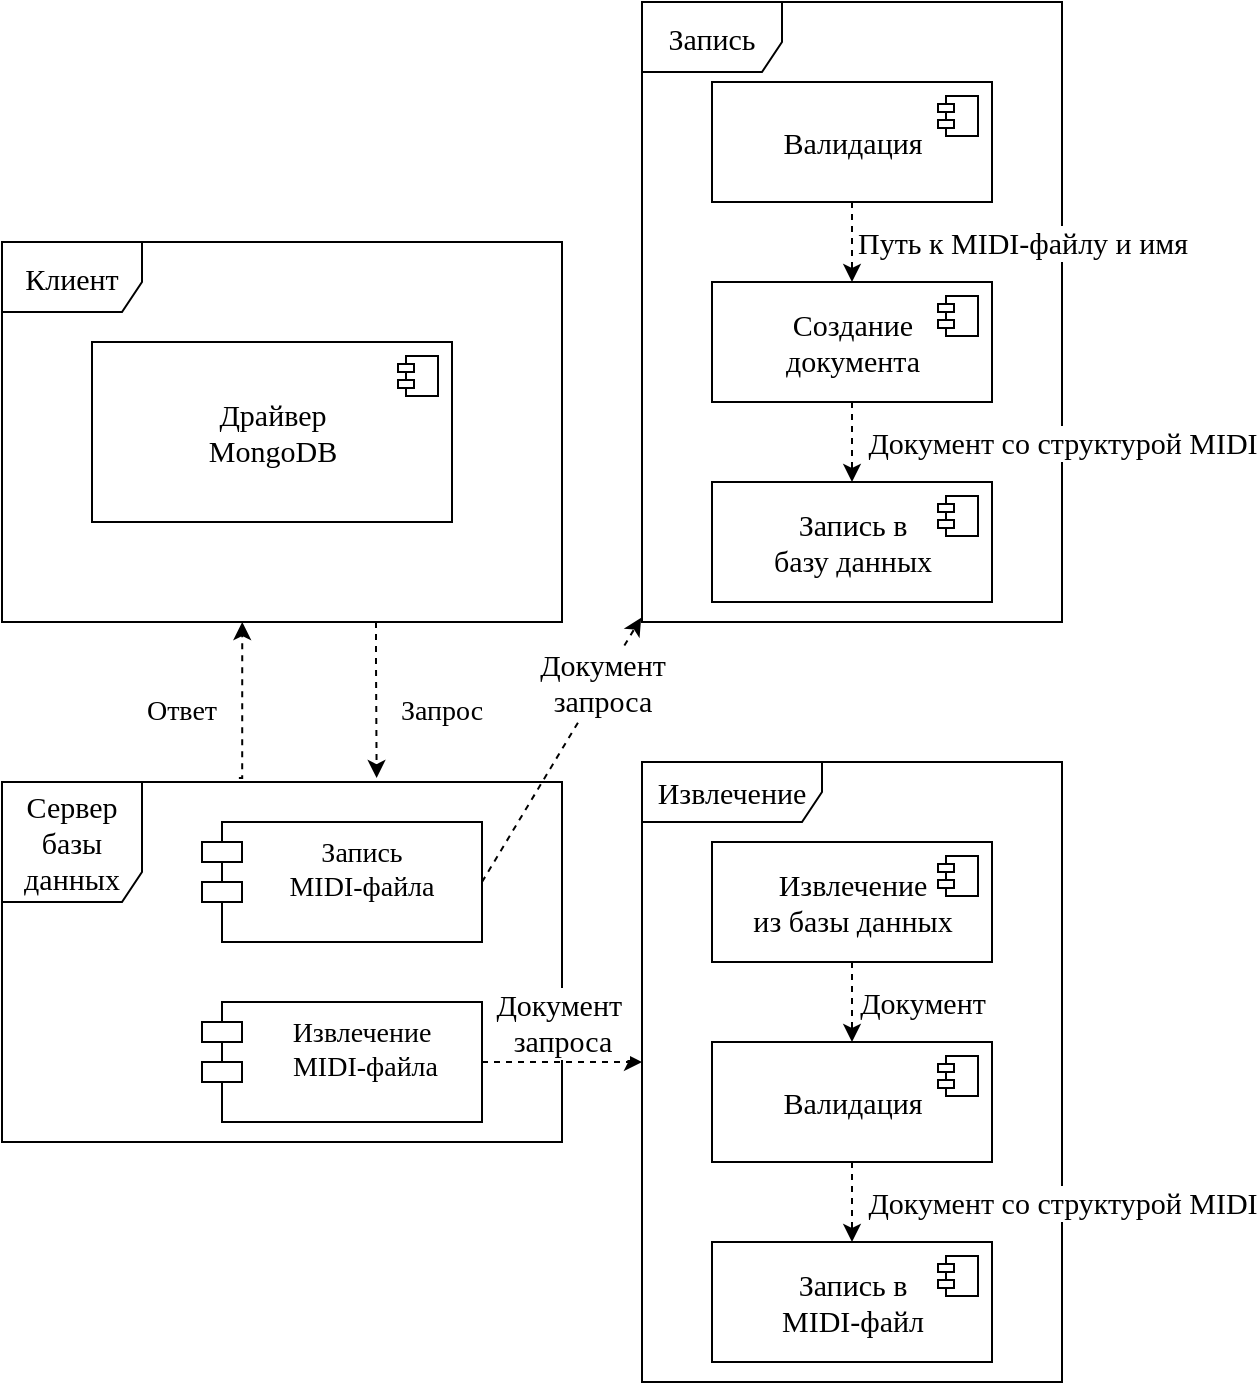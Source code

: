 <mxfile version="18.1.3" type="device"><diagram id="t8LjglrZgwKPNqo8UtxT" name="Page-1"><mxGraphModel dx="506" dy="802" grid="1" gridSize="10" guides="1" tooltips="1" connect="1" arrows="1" fold="1" page="1" pageScale="1" pageWidth="827" pageHeight="1169" math="0" shadow="0"><root><mxCell id="0"/><mxCell id="1" parent="0"/><mxCell id="xtfvUBuFmK7BWr3Jg3TW-466" value="&lt;font face=&quot;Times New Roman&quot;&gt;&lt;span style=&quot;font-size: 15px;&quot;&gt;Извлечение&lt;br&gt;&lt;/span&gt;&lt;/font&gt;" style="shape=umlFrame;whiteSpace=wrap;html=1;width=90;height=30;" vertex="1" parent="1"><mxGeometry x="1720" y="760" width="210" height="310" as="geometry"/></mxCell><mxCell id="xtfvUBuFmK7BWr3Jg3TW-457" value="&lt;font face=&quot;Times New Roman&quot;&gt;&lt;span style=&quot;font-size: 15px;&quot;&gt;Запись&lt;br&gt;&lt;/span&gt;&lt;/font&gt;" style="shape=umlFrame;whiteSpace=wrap;html=1;width=70;height=35;" vertex="1" parent="1"><mxGeometry x="1720" y="380" width="210" height="310" as="geometry"/></mxCell><mxCell id="xtfvUBuFmK7BWr3Jg3TW-425" value="&lt;font face=&quot;Times New Roman&quot;&gt;&lt;span style=&quot;font-size: 15px;&quot;&gt;Сервер базы&lt;br&gt;данных&lt;br&gt;&lt;/span&gt;&lt;/font&gt;" style="shape=umlFrame;whiteSpace=wrap;html=1;width=70;height=60;" vertex="1" parent="1"><mxGeometry x="1400" y="770" width="280" height="180" as="geometry"/></mxCell><mxCell id="xtfvUBuFmK7BWr3Jg3TW-419" value="Запись &#10;MIDI-файла" style="shape=module;align=left;spacingLeft=20;align=center;verticalAlign=top;fontFamily=Times New Roman;fontSize=14;" vertex="1" parent="1"><mxGeometry x="1500" y="790" width="140" height="60" as="geometry"/></mxCell><mxCell id="xtfvUBuFmK7BWr3Jg3TW-471" style="edgeStyle=orthogonalEdgeStyle;rounded=0;orthogonalLoop=1;jettySize=auto;html=1;entryX=0.669;entryY=-0.011;entryDx=0;entryDy=0;entryPerimeter=0;dashed=1;fontFamily=Times New Roman;fontSize=15;startArrow=none;startFill=0;endArrow=classic;endFill=1;" edge="1" parent="1" source="xtfvUBuFmK7BWr3Jg3TW-421" target="xtfvUBuFmK7BWr3Jg3TW-425"><mxGeometry relative="1" as="geometry"><Array as="points"><mxPoint x="1587" y="710"/><mxPoint x="1587" y="710"/></Array></mxGeometry></mxCell><mxCell id="xtfvUBuFmK7BWr3Jg3TW-421" value="&lt;font style=&quot;font-size: 15px;&quot; face=&quot;Times New Roman&quot;&gt;Клиент&lt;/font&gt;" style="shape=umlFrame;whiteSpace=wrap;html=1;width=70;height=35;" vertex="1" parent="1"><mxGeometry x="1400" y="500" width="280" height="190" as="geometry"/></mxCell><mxCell id="xtfvUBuFmK7BWr3Jg3TW-422" value="Драйвер&lt;br&gt;MongoDB" style="html=1;dropTarget=0;fontFamily=Times New Roman;fontSize=15;" vertex="1" parent="1"><mxGeometry x="1445" y="550" width="180" height="90" as="geometry"/></mxCell><mxCell id="xtfvUBuFmK7BWr3Jg3TW-423" value="" style="shape=module;jettyWidth=8;jettyHeight=4;fontFamily=Times New Roman;fontSize=15;" vertex="1" parent="xtfvUBuFmK7BWr3Jg3TW-422"><mxGeometry x="1" width="20" height="20" relative="1" as="geometry"><mxPoint x="-27" y="7" as="offset"/></mxGeometry></mxCell><mxCell id="xtfvUBuFmK7BWr3Jg3TW-468" style="edgeStyle=orthogonalEdgeStyle;rounded=0;orthogonalLoop=1;jettySize=auto;html=1;entryX=0;entryY=0.484;entryDx=0;entryDy=0;entryPerimeter=0;dashed=1;fontFamily=Times New Roman;fontSize=15;startArrow=none;startFill=0;endArrow=classic;endFill=1;" edge="1" parent="1" source="xtfvUBuFmK7BWr3Jg3TW-430" target="xtfvUBuFmK7BWr3Jg3TW-466"><mxGeometry relative="1" as="geometry"/></mxCell><mxCell id="xtfvUBuFmK7BWr3Jg3TW-477" value="Документ&amp;nbsp;&lt;br&gt;запроса" style="edgeLabel;html=1;align=center;verticalAlign=middle;resizable=0;points=[];fontSize=15;fontFamily=Times New Roman;" vertex="1" connectable="0" parent="xtfvUBuFmK7BWr3Jg3TW-468"><mxGeometry x="-0.227" y="-1" relative="1" as="geometry"><mxPoint x="9" y="-21" as="offset"/></mxGeometry></mxCell><mxCell id="xtfvUBuFmK7BWr3Jg3TW-430" value="Извлечение&#10; MIDI-файла" style="shape=module;align=left;spacingLeft=20;align=center;verticalAlign=top;fontFamily=Times New Roman;fontSize=14;" vertex="1" parent="1"><mxGeometry x="1500" y="880" width="140" height="60" as="geometry"/></mxCell><mxCell id="xtfvUBuFmK7BWr3Jg3TW-434" value="Запрос" style="text;html=1;strokeColor=none;fillColor=none;align=center;verticalAlign=middle;whiteSpace=wrap;rounded=0;fontFamily=Times New Roman;fontSize=14;" vertex="1" parent="1"><mxGeometry x="1590" y="720" width="60" height="30" as="geometry"/></mxCell><mxCell id="xtfvUBuFmK7BWr3Jg3TW-435" value="Ответ" style="text;html=1;strokeColor=none;fillColor=none;align=center;verticalAlign=middle;whiteSpace=wrap;rounded=0;fontFamily=Times New Roman;fontSize=14;" vertex="1" parent="1"><mxGeometry x="1460" y="720" width="60" height="30" as="geometry"/></mxCell><mxCell id="xtfvUBuFmK7BWr3Jg3TW-446" style="edgeStyle=orthogonalEdgeStyle;rounded=0;orthogonalLoop=1;jettySize=auto;html=1;dashed=1;fontFamily=Times New Roman;fontSize=15;startArrow=none;startFill=0;endArrow=classic;endFill=1;entryX=0.429;entryY=1;entryDx=0;entryDy=0;entryPerimeter=0;exitX=0.423;exitY=-0.011;exitDx=0;exitDy=0;exitPerimeter=0;" edge="1" parent="1" source="xtfvUBuFmK7BWr3Jg3TW-425" target="xtfvUBuFmK7BWr3Jg3TW-421"><mxGeometry relative="1" as="geometry"><mxPoint x="1519.84" y="729.64" as="sourcePoint"/><mxPoint x="1539.84" y="711.452" as="targetPoint"/><Array as="points"><mxPoint x="1520" y="768"/></Array></mxGeometry></mxCell><mxCell id="xtfvUBuFmK7BWr3Jg3TW-452" style="edgeStyle=orthogonalEdgeStyle;rounded=0;orthogonalLoop=1;jettySize=auto;html=1;exitX=0.5;exitY=1;exitDx=0;exitDy=0;dashed=1;fontFamily=Times New Roman;fontSize=15;startArrow=none;startFill=0;endArrow=classic;endFill=1;" edge="1" parent="1" source="xtfvUBuFmK7BWr3Jg3TW-448" target="xtfvUBuFmK7BWr3Jg3TW-450"><mxGeometry relative="1" as="geometry"/></mxCell><mxCell id="xtfvUBuFmK7BWr3Jg3TW-475" value="Путь к MIDI-файлу и имя" style="edgeLabel;html=1;align=center;verticalAlign=middle;resizable=0;points=[];fontSize=15;fontFamily=Times New Roman;" vertex="1" connectable="0" parent="xtfvUBuFmK7BWr3Jg3TW-452"><mxGeometry x="-0.658" relative="1" as="geometry"><mxPoint x="85" y="13" as="offset"/></mxGeometry></mxCell><mxCell id="xtfvUBuFmK7BWr3Jg3TW-448" value="Валидация" style="html=1;dropTarget=0;fontFamily=Times New Roman;fontSize=15;" vertex="1" parent="1"><mxGeometry x="1755" y="420" width="140" height="60" as="geometry"/></mxCell><mxCell id="xtfvUBuFmK7BWr3Jg3TW-449" value="" style="shape=module;jettyWidth=8;jettyHeight=4;fontFamily=Times New Roman;fontSize=15;" vertex="1" parent="xtfvUBuFmK7BWr3Jg3TW-448"><mxGeometry x="1" width="20" height="20" relative="1" as="geometry"><mxPoint x="-27" y="7" as="offset"/></mxGeometry></mxCell><mxCell id="xtfvUBuFmK7BWr3Jg3TW-455" style="edgeStyle=orthogonalEdgeStyle;rounded=0;orthogonalLoop=1;jettySize=auto;html=1;exitX=0.5;exitY=1;exitDx=0;exitDy=0;entryX=0.5;entryY=0;entryDx=0;entryDy=0;dashed=1;fontFamily=Times New Roman;fontSize=15;startArrow=none;startFill=0;endArrow=classic;endFill=1;" edge="1" parent="1" source="xtfvUBuFmK7BWr3Jg3TW-450" target="xtfvUBuFmK7BWr3Jg3TW-453"><mxGeometry relative="1" as="geometry"/></mxCell><mxCell id="xtfvUBuFmK7BWr3Jg3TW-450" value="Создание&lt;br&gt;документа" style="html=1;dropTarget=0;fontFamily=Times New Roman;fontSize=15;" vertex="1" parent="1"><mxGeometry x="1755" y="520" width="140" height="60" as="geometry"/></mxCell><mxCell id="xtfvUBuFmK7BWr3Jg3TW-451" value="" style="shape=module;jettyWidth=8;jettyHeight=4;fontFamily=Times New Roman;fontSize=15;" vertex="1" parent="xtfvUBuFmK7BWr3Jg3TW-450"><mxGeometry x="1" width="20" height="20" relative="1" as="geometry"><mxPoint x="-27" y="7" as="offset"/></mxGeometry></mxCell><mxCell id="xtfvUBuFmK7BWr3Jg3TW-453" value="Запись в&lt;br&gt;базу данных" style="html=1;dropTarget=0;fontFamily=Times New Roman;fontSize=15;" vertex="1" parent="1"><mxGeometry x="1755" y="620" width="140" height="60" as="geometry"/></mxCell><mxCell id="xtfvUBuFmK7BWr3Jg3TW-454" value="" style="shape=module;jettyWidth=8;jettyHeight=4;fontFamily=Times New Roman;fontSize=15;" vertex="1" parent="xtfvUBuFmK7BWr3Jg3TW-453"><mxGeometry x="1" width="20" height="20" relative="1" as="geometry"><mxPoint x="-27" y="7" as="offset"/></mxGeometry></mxCell><mxCell id="xtfvUBuFmK7BWr3Jg3TW-458" style="edgeStyle=orthogonalEdgeStyle;rounded=0;orthogonalLoop=1;jettySize=auto;html=1;exitX=0.5;exitY=1;exitDx=0;exitDy=0;dashed=1;fontFamily=Times New Roman;fontSize=15;startArrow=none;startFill=0;endArrow=classic;endFill=1;" edge="1" parent="1" source="xtfvUBuFmK7BWr3Jg3TW-459" target="xtfvUBuFmK7BWr3Jg3TW-462"><mxGeometry relative="1" as="geometry"/></mxCell><mxCell id="xtfvUBuFmK7BWr3Jg3TW-478" value="Документ" style="edgeLabel;html=1;align=center;verticalAlign=middle;resizable=0;points=[];fontSize=15;fontFamily=Times New Roman;" vertex="1" connectable="0" parent="xtfvUBuFmK7BWr3Jg3TW-458"><mxGeometry x="0.019" y="1" relative="1" as="geometry"><mxPoint x="34" y="-1" as="offset"/></mxGeometry></mxCell><mxCell id="xtfvUBuFmK7BWr3Jg3TW-459" value="Извлечение&lt;br&gt;из базы данных" style="html=1;dropTarget=0;fontFamily=Times New Roman;fontSize=15;" vertex="1" parent="1"><mxGeometry x="1755" y="800" width="140" height="60" as="geometry"/></mxCell><mxCell id="xtfvUBuFmK7BWr3Jg3TW-460" value="" style="shape=module;jettyWidth=8;jettyHeight=4;fontFamily=Times New Roman;fontSize=15;" vertex="1" parent="xtfvUBuFmK7BWr3Jg3TW-459"><mxGeometry x="1" width="20" height="20" relative="1" as="geometry"><mxPoint x="-27" y="7" as="offset"/></mxGeometry></mxCell><mxCell id="xtfvUBuFmK7BWr3Jg3TW-461" style="edgeStyle=orthogonalEdgeStyle;rounded=0;orthogonalLoop=1;jettySize=auto;html=1;exitX=0.5;exitY=1;exitDx=0;exitDy=0;entryX=0.5;entryY=0;entryDx=0;entryDy=0;dashed=1;fontFamily=Times New Roman;fontSize=15;startArrow=none;startFill=0;endArrow=classic;endFill=1;" edge="1" parent="1" source="xtfvUBuFmK7BWr3Jg3TW-462" target="xtfvUBuFmK7BWr3Jg3TW-464"><mxGeometry relative="1" as="geometry"/></mxCell><mxCell id="xtfvUBuFmK7BWr3Jg3TW-462" value="Валидация" style="html=1;dropTarget=0;fontFamily=Times New Roman;fontSize=15;" vertex="1" parent="1"><mxGeometry x="1755" y="900" width="140" height="60" as="geometry"/></mxCell><mxCell id="xtfvUBuFmK7BWr3Jg3TW-463" value="" style="shape=module;jettyWidth=8;jettyHeight=4;fontFamily=Times New Roman;fontSize=15;" vertex="1" parent="xtfvUBuFmK7BWr3Jg3TW-462"><mxGeometry x="1" width="20" height="20" relative="1" as="geometry"><mxPoint x="-27" y="7" as="offset"/></mxGeometry></mxCell><mxCell id="xtfvUBuFmK7BWr3Jg3TW-464" value="Запись в&lt;br&gt;MIDI-файл" style="html=1;dropTarget=0;fontFamily=Times New Roman;fontSize=15;" vertex="1" parent="1"><mxGeometry x="1755" y="1000" width="140" height="60" as="geometry"/></mxCell><mxCell id="xtfvUBuFmK7BWr3Jg3TW-465" value="" style="shape=module;jettyWidth=8;jettyHeight=4;fontFamily=Times New Roman;fontSize=15;" vertex="1" parent="xtfvUBuFmK7BWr3Jg3TW-464"><mxGeometry x="1" width="20" height="20" relative="1" as="geometry"><mxPoint x="-27" y="7" as="offset"/></mxGeometry></mxCell><mxCell id="xtfvUBuFmK7BWr3Jg3TW-473" value="" style="endArrow=classic;html=1;rounded=0;dashed=1;fontFamily=Times New Roman;fontSize=15;entryX=-0.002;entryY=0.993;entryDx=0;entryDy=0;entryPerimeter=0;exitX=1;exitY=0.5;exitDx=0;exitDy=0;" edge="1" parent="1" source="xtfvUBuFmK7BWr3Jg3TW-419" target="xtfvUBuFmK7BWr3Jg3TW-457"><mxGeometry width="50" height="50" relative="1" as="geometry"><mxPoint x="1680" y="770" as="sourcePoint"/><mxPoint x="1730" y="720" as="targetPoint"/></mxGeometry></mxCell><mxCell id="xtfvUBuFmK7BWr3Jg3TW-474" value="Документ&lt;br&gt;запроса" style="edgeLabel;html=1;align=center;verticalAlign=middle;resizable=0;points=[];fontSize=15;fontFamily=Times New Roman;" vertex="1" connectable="0" parent="xtfvUBuFmK7BWr3Jg3TW-473"><mxGeometry x="0.293" y="1" relative="1" as="geometry"><mxPoint x="9" y="-14" as="offset"/></mxGeometry></mxCell><mxCell id="xtfvUBuFmK7BWr3Jg3TW-476" value="Документ со структурой MIDI" style="edgeLabel;html=1;align=center;verticalAlign=middle;resizable=0;points=[];fontSize=15;fontFamily=Times New Roman;" vertex="1" connectable="0" parent="1"><mxGeometry x="1930" y="600.003" as="geometry"/></mxCell><mxCell id="xtfvUBuFmK7BWr3Jg3TW-479" value="Документ со структурой MIDI" style="edgeLabel;html=1;align=center;verticalAlign=middle;resizable=0;points=[];fontSize=15;fontFamily=Times New Roman;" vertex="1" connectable="0" parent="1"><mxGeometry x="1930" y="979.999" as="geometry"/></mxCell></root></mxGraphModel></diagram></mxfile>